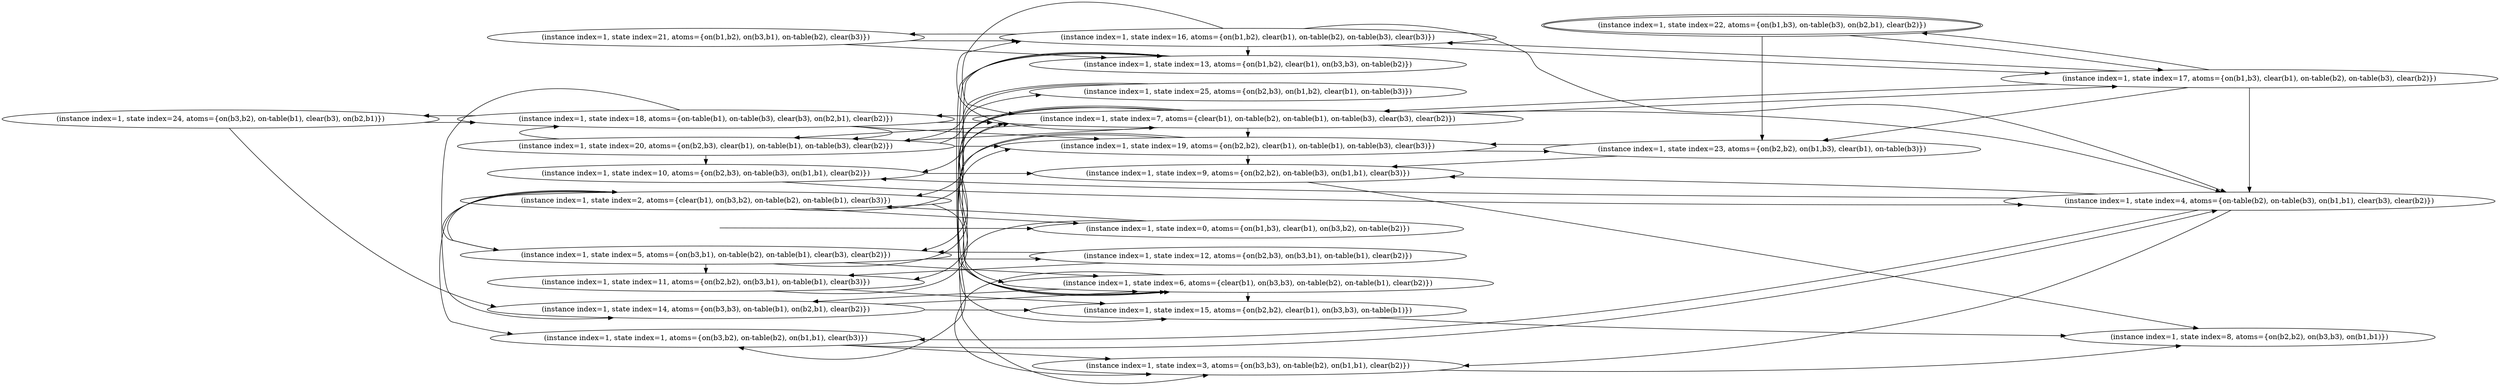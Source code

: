 digraph {
rankdir="LR"
s24[label="(instance index=1, state index=24, atoms={on(b3,b2), on-table(b1), clear(b3), on(b2,b1)})"]
s25[label="(instance index=1, state index=25, atoms={on(b2,b3), on(b1,b2), clear(b1), on-table(b3)})"]
s12[label="(instance index=1, state index=12, atoms={on(b2,b3), on(b3,b1), on-table(b1), clear(b2)})"]
s0[label="(instance index=1, state index=0, atoms={on(b1,b3), clear(b1), on(b3,b2), on-table(b2)})"]
s21[label="(instance index=1, state index=21, atoms={on(b1,b2), on(b3,b1), on-table(b2), clear(b3)})"]
s18[label="(instance index=1, state index=18, atoms={on-table(b1), on-table(b3), clear(b3), on(b2,b1), clear(b2)})"]
s5[label="(instance index=1, state index=5, atoms={on(b3,b1), on-table(b2), on-table(b1), clear(b3), clear(b2)})"]
s2[label="(instance index=1, state index=2, atoms={clear(b1), on(b3,b2), on-table(b2), on-table(b1), clear(b3)})"]
s20[label="(instance index=1, state index=20, atoms={on(b2,b3), clear(b1), on-table(b1), on-table(b3), clear(b2)})"]
s14[label="(instance index=1, state index=14, atoms={on(b3,b3), on-table(b1), on(b2,b1), clear(b2)})"]
s10[label="(instance index=1, state index=10, atoms={on(b2,b3), on-table(b3), on(b1,b1), clear(b2)})"]
s11[label="(instance index=1, state index=11, atoms={on(b2,b2), on(b3,b1), on-table(b1), clear(b3)})"]
s1[label="(instance index=1, state index=1, atoms={on(b3,b2), on-table(b2), on(b1,b1), clear(b3)})"]
s16[label="(instance index=1, state index=16, atoms={on(b1,b2), clear(b1), on-table(b2), on-table(b3), clear(b3)})"]
s7[label="(instance index=1, state index=7, atoms={clear(b1), on-table(b2), on-table(b1), on-table(b3), clear(b3), clear(b2)})"]
s13[label="(instance index=1, state index=13, atoms={on(b1,b2), clear(b1), on(b3,b3), on-table(b2)})"]
s19[label="(instance index=1, state index=19, atoms={on(b2,b2), clear(b1), on-table(b1), on-table(b3), clear(b3)})"]
s6[label="(instance index=1, state index=6, atoms={clear(b1), on(b3,b3), on-table(b2), on-table(b1), clear(b2)})"]
s15[label="(instance index=1, state index=15, atoms={on(b2,b2), clear(b1), on(b3,b3), on-table(b1)})"]
s9[label="(instance index=1, state index=9, atoms={on(b2,b2), on-table(b3), on(b1,b1), clear(b3)})"]
s3[label="(instance index=1, state index=3, atoms={on(b3,b3), on-table(b2), on(b1,b1), clear(b2)})"]
s17[label="(instance index=1, state index=17, atoms={on(b1,b3), clear(b1), on-table(b2), on-table(b3), clear(b2)})"]
s4[label="(instance index=1, state index=4, atoms={on-table(b2), on-table(b3), on(b1,b1), clear(b3), clear(b2)})"]
s8[label="(instance index=1, state index=8, atoms={on(b2,b2), on(b3,b3), on(b1,b1)})"]
s22[peripheries=2,label="(instance index=1, state index=22, atoms={on(b1,b3), on-table(b3), on(b2,b1), clear(b2)})"]
s23[label="(instance index=1, state index=23, atoms={on(b2,b2), on(b1,b3), clear(b1), on-table(b3)})"]
Dangling [ label = "", style = invis ]
{ rank = same; Dangling }
Dangling -> s0
{ rank = same; s0}
{ rank = same; s21,s18,s5,s2,s20,s14,s10,s11,s1}
{ rank = same; s16,s7,s13,s19,s6,s15,s9,s3}
{ rank = same; s17,s4,s8}
{ rank = same; s22,s23}
{
s24->s14
s24->s18
s25->s20
s25->s10
s12->s5
s12->s11
s0->s2
s0->s1
}
{
s21->s13
s21->s16
s18->s20
s18->s24
s18->s19
s18->s14
s18->s7
s5->s11
s5->s6
s5->s12
s5->s7
s5->s2
s2->s7
s2->s6
s2->s1
s2->s5
s2->s0
s20->s19
s20->s18
s20->s25
s20->s10
s20->s7
s14->s15
s14->s6
s10->s4
s10->s9
s11->s15
s11->s19
s1->s4
s1->s3
}
{
s16->s21
s16->s13
s16->s17
s16->s7
s16->s4
s7->s20
s7->s19
s7->s18
s7->s17
s7->s6
s7->s16
s7->s5
s7->s4
s7->s2
s13->s6
s13->s3
s19->s15
s19->s23
s19->s11
s19->s9
s6->s15
s6->s14
s6->s13
s6->s3
s15->s8
s9->s8
s3->s8
}
{
s17->s23
s17->s16
s17->s22
s17->s7
s17->s4
s4->s1
s4->s3
s4->s10
s4->s9
}
{
s22->s23
s22->s17
s23->s19
s23->s9
}
}
